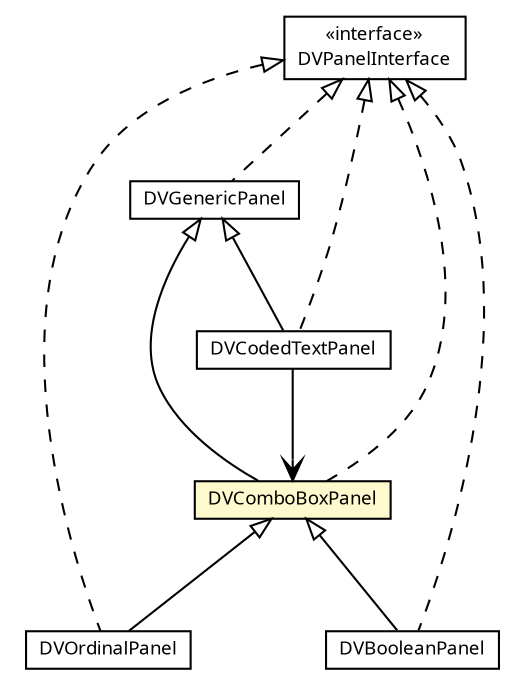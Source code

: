#!/usr/local/bin/dot
#
# Class diagram 
# Generated by UMLGraph version R5_6 (http://www.umlgraph.org/)
#

digraph G {
	edge [fontname="Trebuchet MS",fontsize=10,labelfontname="Trebuchet MS",labelfontsize=10];
	node [fontname="Trebuchet MS",fontsize=10,shape=plaintext];
	nodesep=0.25;
	ranksep=0.5;
	// se.cambio.cds.openehr.view.panels.DVPanelInterface
	c123891 [label=<<table title="se.cambio.cds.openehr.view.panels.DVPanelInterface" border="0" cellborder="1" cellspacing="0" cellpadding="2" port="p" href="./DVPanelInterface.html">
		<tr><td><table border="0" cellspacing="0" cellpadding="1">
<tr><td align="center" balign="center"> &#171;interface&#187; </td></tr>
<tr><td align="center" balign="center"><font face="Trebuchet MS"> DVPanelInterface </font></td></tr>
		</table></td></tr>
		</table>>, URL="./DVPanelInterface.html", fontname="Trebuchet MS", fontcolor="black", fontsize=9.0];
	// se.cambio.cds.openehr.view.panels.DVOrdinalPanel
	c123892 [label=<<table title="se.cambio.cds.openehr.view.panels.DVOrdinalPanel" border="0" cellborder="1" cellspacing="0" cellpadding="2" port="p" href="./DVOrdinalPanel.html">
		<tr><td><table border="0" cellspacing="0" cellpadding="1">
<tr><td align="center" balign="center"><font face="Trebuchet MS"> DVOrdinalPanel </font></td></tr>
		</table></td></tr>
		</table>>, URL="./DVOrdinalPanel.html", fontname="Trebuchet MS", fontcolor="black", fontsize=9.0];
	// se.cambio.cds.openehr.view.panels.DVGenericPanel
	c123894 [label=<<table title="se.cambio.cds.openehr.view.panels.DVGenericPanel" border="0" cellborder="1" cellspacing="0" cellpadding="2" port="p" href="./DVGenericPanel.html">
		<tr><td><table border="0" cellspacing="0" cellpadding="1">
<tr><td align="center" balign="center"><font face="Trebuchet MS"> DVGenericPanel </font></td></tr>
		</table></td></tr>
		</table>>, URL="./DVGenericPanel.html", fontname="Trebuchet MS", fontcolor="black", fontsize=9.0];
	// se.cambio.cds.openehr.view.panels.DVComboBoxPanel
	c123900 [label=<<table title="se.cambio.cds.openehr.view.panels.DVComboBoxPanel" border="0" cellborder="1" cellspacing="0" cellpadding="2" port="p" bgcolor="lemonChiffon" href="./DVComboBoxPanel.html">
		<tr><td><table border="0" cellspacing="0" cellpadding="1">
<tr><td align="center" balign="center"><font face="Trebuchet MS"> DVComboBoxPanel </font></td></tr>
		</table></td></tr>
		</table>>, URL="./DVComboBoxPanel.html", fontname="Trebuchet MS", fontcolor="black", fontsize=9.0];
	// se.cambio.cds.openehr.view.panels.DVCodedTextPanel
	c123901 [label=<<table title="se.cambio.cds.openehr.view.panels.DVCodedTextPanel" border="0" cellborder="1" cellspacing="0" cellpadding="2" port="p" href="./DVCodedTextPanel.html">
		<tr><td><table border="0" cellspacing="0" cellpadding="1">
<tr><td align="center" balign="center"><font face="Trebuchet MS"> DVCodedTextPanel </font></td></tr>
		</table></td></tr>
		</table>>, URL="./DVCodedTextPanel.html", fontname="Trebuchet MS", fontcolor="black", fontsize=9.0];
	// se.cambio.cds.openehr.view.panels.DVBooleanPanel
	c123902 [label=<<table title="se.cambio.cds.openehr.view.panels.DVBooleanPanel" border="0" cellborder="1" cellspacing="0" cellpadding="2" port="p" href="./DVBooleanPanel.html">
		<tr><td><table border="0" cellspacing="0" cellpadding="1">
<tr><td align="center" balign="center"><font face="Trebuchet MS"> DVBooleanPanel </font></td></tr>
		</table></td></tr>
		</table>>, URL="./DVBooleanPanel.html", fontname="Trebuchet MS", fontcolor="black", fontsize=9.0];
	//se.cambio.cds.openehr.view.panels.DVOrdinalPanel extends se.cambio.cds.openehr.view.panels.DVComboBoxPanel
	c123900:p -> c123892:p [dir=back,arrowtail=empty];
	//se.cambio.cds.openehr.view.panels.DVOrdinalPanel implements se.cambio.cds.openehr.view.panels.DVPanelInterface
	c123891:p -> c123892:p [dir=back,arrowtail=empty,style=dashed];
	//se.cambio.cds.openehr.view.panels.DVGenericPanel implements se.cambio.cds.openehr.view.panels.DVPanelInterface
	c123891:p -> c123894:p [dir=back,arrowtail=empty,style=dashed];
	//se.cambio.cds.openehr.view.panels.DVComboBoxPanel extends se.cambio.cds.openehr.view.panels.DVGenericPanel
	c123894:p -> c123900:p [dir=back,arrowtail=empty];
	//se.cambio.cds.openehr.view.panels.DVComboBoxPanel implements se.cambio.cds.openehr.view.panels.DVPanelInterface
	c123891:p -> c123900:p [dir=back,arrowtail=empty,style=dashed];
	//se.cambio.cds.openehr.view.panels.DVCodedTextPanel extends se.cambio.cds.openehr.view.panels.DVGenericPanel
	c123894:p -> c123901:p [dir=back,arrowtail=empty];
	//se.cambio.cds.openehr.view.panels.DVCodedTextPanel implements se.cambio.cds.openehr.view.panels.DVPanelInterface
	c123891:p -> c123901:p [dir=back,arrowtail=empty,style=dashed];
	//se.cambio.cds.openehr.view.panels.DVBooleanPanel extends se.cambio.cds.openehr.view.panels.DVComboBoxPanel
	c123900:p -> c123902:p [dir=back,arrowtail=empty];
	//se.cambio.cds.openehr.view.panels.DVBooleanPanel implements se.cambio.cds.openehr.view.panels.DVPanelInterface
	c123891:p -> c123902:p [dir=back,arrowtail=empty,style=dashed];
	// se.cambio.cds.openehr.view.panels.DVCodedTextPanel NAVASSOC se.cambio.cds.openehr.view.panels.DVComboBoxPanel
	c123901:p -> c123900:p [taillabel="", label="", headlabel="", fontname="Trebuchet MS", fontcolor="black", fontsize=10.0, color="black", arrowhead=open];
}

